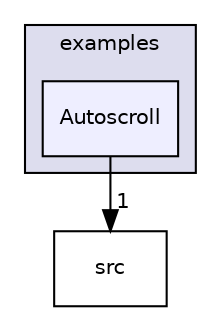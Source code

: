 digraph "Arduino/Libraries/LiquidCrystal/examples/Autoscroll" {
  compound=true
  node [ fontsize="10", fontname="Helvetica"];
  edge [ labelfontsize="10", labelfontname="Helvetica"];
  subgraph clusterdir_0db407235f3e05e22e69c024e6335976 {
    graph [ bgcolor="#ddddee", pencolor="black", label="examples" fontname="Helvetica", fontsize="10", URL="dir_0db407235f3e05e22e69c024e6335976.html"]
  dir_850f51746ba9b682bf730c14d79a0313 [shape=box, label="Autoscroll", style="filled", fillcolor="#eeeeff", pencolor="black", URL="dir_850f51746ba9b682bf730c14d79a0313.html"];
  }
  dir_b4844d264c4be39b4c927dc19dd339fd [shape=box label="src" URL="dir_b4844d264c4be39b4c927dc19dd339fd.html"];
  dir_850f51746ba9b682bf730c14d79a0313->dir_b4844d264c4be39b4c927dc19dd339fd [headlabel="1", labeldistance=1.5 headhref="dir_000009_000019.html"];
}
